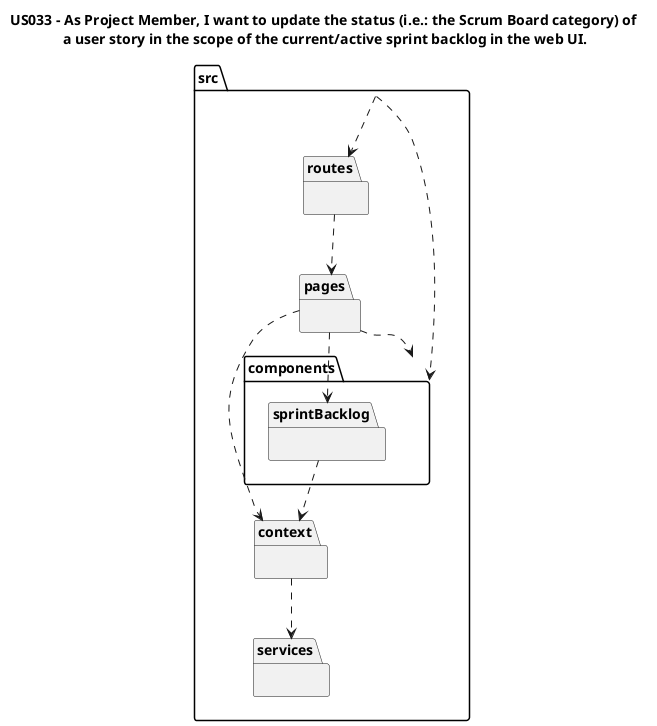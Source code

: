@startuml

title US033 - As Project Member, I want to update the status (i.e.: the Scrum Board category) of \na user story in the scope of the current/active sprint backlog in the web UI.

package "src" {
    package "routes" {
    }

    package "pages" {
    }

    package "components" {

        package "sprintBacklog" {
        }

    }

    package "context" {
    }
    package "services" {
        }
}

src ..> components
src ..> routes
routes ..> pages
pages ..> components
pages ..> sprintBacklog
sprintBacklog ..> context
pages ..> context
context ..> services


@enduml
